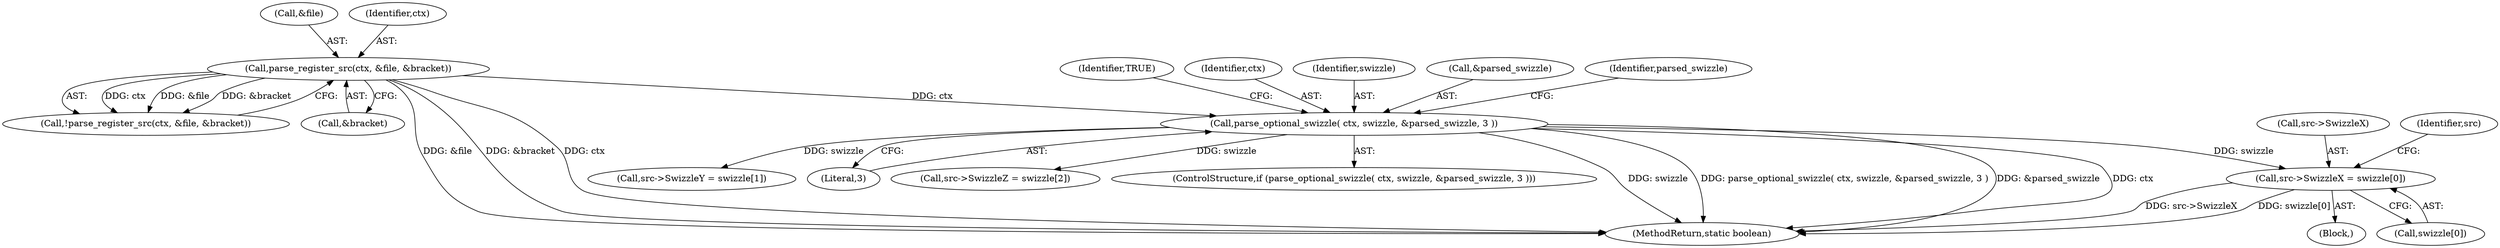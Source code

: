 digraph "0_virglrenderer_e534b51ca3c3cd25f3990589932a9ed711c59b27@array" {
"1002150" [label="(Call,src->SwizzleX = swizzle[0])"];
"1002140" [label="(Call,parse_optional_swizzle( ctx, swizzle, &parsed_swizzle, 3 ))"];
"1002119" [label="(Call,parse_register_src(ctx, &file, &bracket))"];
"1002172" [label="(Identifier,TRUE)"];
"1002141" [label="(Identifier,ctx)"];
"1002142" [label="(Identifier,swizzle)"];
"1002151" [label="(Call,src->SwizzleX)"];
"1004155" [label="(MethodReturn,static boolean)"];
"1002123" [label="(Call,&bracket)"];
"1002121" [label="(Call,&file)"];
"1002157" [label="(Call,src->SwizzleY = swizzle[1])"];
"1002145" [label="(Literal,3)"];
"1002118" [label="(Call,!parse_register_src(ctx, &file, &bracket))"];
"1002120" [label="(Identifier,ctx)"];
"1002150" [label="(Call,src->SwizzleX = swizzle[0])"];
"1002154" [label="(Call,swizzle[0])"];
"1002140" [label="(Call,parse_optional_swizzle( ctx, swizzle, &parsed_swizzle, 3 ))"];
"1002164" [label="(Call,src->SwizzleZ = swizzle[2])"];
"1002143" [label="(Call,&parsed_swizzle)"];
"1002148" [label="(Identifier,parsed_swizzle)"];
"1002139" [label="(ControlStructure,if (parse_optional_swizzle( ctx, swizzle, &parsed_swizzle, 3 )))"];
"1002149" [label="(Block,)"];
"1002159" [label="(Identifier,src)"];
"1002119" [label="(Call,parse_register_src(ctx, &file, &bracket))"];
"1002150" -> "1002149"  [label="AST: "];
"1002150" -> "1002154"  [label="CFG: "];
"1002151" -> "1002150"  [label="AST: "];
"1002154" -> "1002150"  [label="AST: "];
"1002159" -> "1002150"  [label="CFG: "];
"1002150" -> "1004155"  [label="DDG: src->SwizzleX"];
"1002150" -> "1004155"  [label="DDG: swizzle[0]"];
"1002140" -> "1002150"  [label="DDG: swizzle"];
"1002140" -> "1002139"  [label="AST: "];
"1002140" -> "1002145"  [label="CFG: "];
"1002141" -> "1002140"  [label="AST: "];
"1002142" -> "1002140"  [label="AST: "];
"1002143" -> "1002140"  [label="AST: "];
"1002145" -> "1002140"  [label="AST: "];
"1002148" -> "1002140"  [label="CFG: "];
"1002172" -> "1002140"  [label="CFG: "];
"1002140" -> "1004155"  [label="DDG: swizzle"];
"1002140" -> "1004155"  [label="DDG: parse_optional_swizzle( ctx, swizzle, &parsed_swizzle, 3 )"];
"1002140" -> "1004155"  [label="DDG: &parsed_swizzle"];
"1002140" -> "1004155"  [label="DDG: ctx"];
"1002119" -> "1002140"  [label="DDG: ctx"];
"1002140" -> "1002157"  [label="DDG: swizzle"];
"1002140" -> "1002164"  [label="DDG: swizzle"];
"1002119" -> "1002118"  [label="AST: "];
"1002119" -> "1002123"  [label="CFG: "];
"1002120" -> "1002119"  [label="AST: "];
"1002121" -> "1002119"  [label="AST: "];
"1002123" -> "1002119"  [label="AST: "];
"1002118" -> "1002119"  [label="CFG: "];
"1002119" -> "1004155"  [label="DDG: &file"];
"1002119" -> "1004155"  [label="DDG: &bracket"];
"1002119" -> "1004155"  [label="DDG: ctx"];
"1002119" -> "1002118"  [label="DDG: ctx"];
"1002119" -> "1002118"  [label="DDG: &file"];
"1002119" -> "1002118"  [label="DDG: &bracket"];
}

